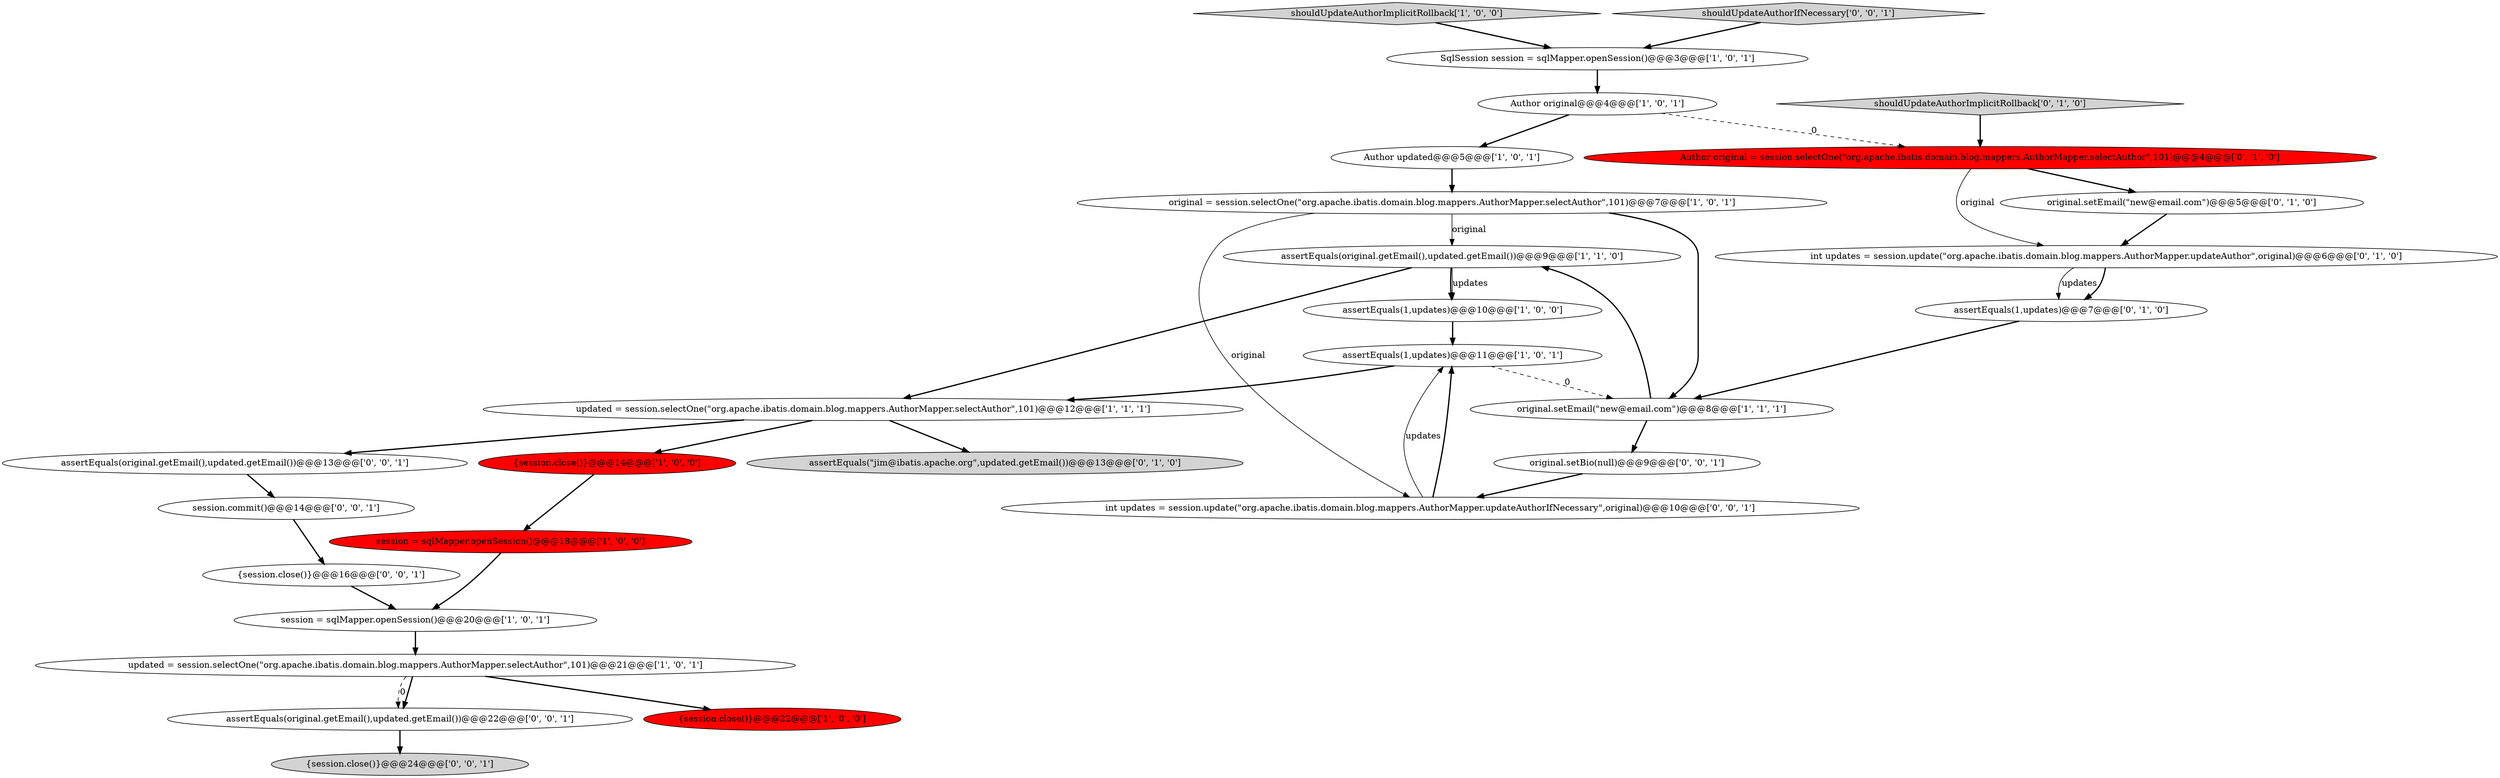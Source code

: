 digraph {
4 [style = filled, label = "Author original@@@4@@@['1', '0', '1']", fillcolor = white, shape = ellipse image = "AAA0AAABBB1BBB"];
5 [style = filled, label = "original = session.selectOne(\"org.apache.ibatis.domain.blog.mappers.AuthorMapper.selectAuthor\",101)@@@7@@@['1', '0', '1']", fillcolor = white, shape = ellipse image = "AAA0AAABBB1BBB"];
27 [style = filled, label = "original.setBio(null)@@@9@@@['0', '0', '1']", fillcolor = white, shape = ellipse image = "AAA0AAABBB3BBB"];
12 [style = filled, label = "assertEquals(1,updates)@@@11@@@['1', '0', '1']", fillcolor = white, shape = ellipse image = "AAA0AAABBB1BBB"];
15 [style = filled, label = "int updates = session.update(\"org.apache.ibatis.domain.blog.mappers.AuthorMapper.updateAuthor\",original)@@@6@@@['0', '1', '0']", fillcolor = white, shape = ellipse image = "AAA0AAABBB2BBB"];
10 [style = filled, label = "updated = session.selectOne(\"org.apache.ibatis.domain.blog.mappers.AuthorMapper.selectAuthor\",101)@@@21@@@['1', '0', '1']", fillcolor = white, shape = ellipse image = "AAA0AAABBB1BBB"];
18 [style = filled, label = "assertEquals(1,updates)@@@7@@@['0', '1', '0']", fillcolor = white, shape = ellipse image = "AAA0AAABBB2BBB"];
24 [style = filled, label = "assertEquals(original.getEmail(),updated.getEmail())@@@13@@@['0', '0', '1']", fillcolor = white, shape = ellipse image = "AAA0AAABBB3BBB"];
14 [style = filled, label = "shouldUpdateAuthorImplicitRollback['1', '0', '0']", fillcolor = lightgray, shape = diamond image = "AAA0AAABBB1BBB"];
23 [style = filled, label = "session.commit()@@@14@@@['0', '0', '1']", fillcolor = white, shape = ellipse image = "AAA0AAABBB3BBB"];
25 [style = filled, label = "assertEquals(original.getEmail(),updated.getEmail())@@@22@@@['0', '0', '1']", fillcolor = white, shape = ellipse image = "AAA0AAABBB3BBB"];
1 [style = filled, label = "assertEquals(original.getEmail(),updated.getEmail())@@@9@@@['1', '1', '0']", fillcolor = white, shape = ellipse image = "AAA0AAABBB1BBB"];
7 [style = filled, label = "session = sqlMapper.openSession()@@@20@@@['1', '0', '1']", fillcolor = white, shape = ellipse image = "AAA0AAABBB1BBB"];
3 [style = filled, label = "{session.close()}@@@14@@@['1', '0', '0']", fillcolor = red, shape = ellipse image = "AAA1AAABBB1BBB"];
22 [style = filled, label = "int updates = session.update(\"org.apache.ibatis.domain.blog.mappers.AuthorMapper.updateAuthorIfNecessary\",original)@@@10@@@['0', '0', '1']", fillcolor = white, shape = ellipse image = "AAA0AAABBB3BBB"];
17 [style = filled, label = "shouldUpdateAuthorImplicitRollback['0', '1', '0']", fillcolor = lightgray, shape = diamond image = "AAA0AAABBB2BBB"];
21 [style = filled, label = "{session.close()}@@@24@@@['0', '0', '1']", fillcolor = lightgray, shape = ellipse image = "AAA0AAABBB3BBB"];
8 [style = filled, label = "updated = session.selectOne(\"org.apache.ibatis.domain.blog.mappers.AuthorMapper.selectAuthor\",101)@@@12@@@['1', '1', '1']", fillcolor = white, shape = ellipse image = "AAA0AAABBB1BBB"];
19 [style = filled, label = "original.setEmail(\"new@email.com\")@@@5@@@['0', '1', '0']", fillcolor = white, shape = ellipse image = "AAA0AAABBB2BBB"];
26 [style = filled, label = "{session.close()}@@@16@@@['0', '0', '1']", fillcolor = white, shape = ellipse image = "AAA0AAABBB3BBB"];
6 [style = filled, label = "original.setEmail(\"new@email.com\")@@@8@@@['1', '1', '1']", fillcolor = white, shape = ellipse image = "AAA0AAABBB1BBB"];
2 [style = filled, label = "assertEquals(1,updates)@@@10@@@['1', '0', '0']", fillcolor = white, shape = ellipse image = "AAA0AAABBB1BBB"];
9 [style = filled, label = "session = sqlMapper.openSession()@@@18@@@['1', '0', '0']", fillcolor = red, shape = ellipse image = "AAA1AAABBB1BBB"];
11 [style = filled, label = "SqlSession session = sqlMapper.openSession()@@@3@@@['1', '0', '1']", fillcolor = white, shape = ellipse image = "AAA0AAABBB1BBB"];
16 [style = filled, label = "assertEquals(\"jim@ibatis.apache.org\",updated.getEmail())@@@13@@@['0', '1', '0']", fillcolor = lightgray, shape = ellipse image = "AAA0AAABBB2BBB"];
0 [style = filled, label = "Author updated@@@5@@@['1', '0', '1']", fillcolor = white, shape = ellipse image = "AAA0AAABBB1BBB"];
13 [style = filled, label = "{session.close()}@@@22@@@['1', '0', '0']", fillcolor = red, shape = ellipse image = "AAA1AAABBB1BBB"];
20 [style = filled, label = "Author original = session.selectOne(\"org.apache.ibatis.domain.blog.mappers.AuthorMapper.selectAuthor\",101)@@@4@@@['0', '1', '0']", fillcolor = red, shape = ellipse image = "AAA1AAABBB2BBB"];
28 [style = filled, label = "shouldUpdateAuthorIfNecessary['0', '0', '1']", fillcolor = lightgray, shape = diamond image = "AAA0AAABBB3BBB"];
8->16 [style = bold, label=""];
1->8 [style = bold, label=""];
26->7 [style = bold, label=""];
15->18 [style = solid, label="updates"];
7->10 [style = bold, label=""];
28->11 [style = bold, label=""];
11->4 [style = bold, label=""];
8->3 [style = bold, label=""];
23->26 [style = bold, label=""];
9->7 [style = bold, label=""];
27->22 [style = bold, label=""];
15->18 [style = bold, label=""];
2->12 [style = bold, label=""];
4->0 [style = bold, label=""];
3->9 [style = bold, label=""];
6->1 [style = bold, label=""];
6->27 [style = bold, label=""];
12->6 [style = dashed, label="0"];
20->15 [style = solid, label="original"];
5->6 [style = bold, label=""];
10->13 [style = bold, label=""];
18->6 [style = bold, label=""];
10->25 [style = bold, label=""];
4->20 [style = dashed, label="0"];
12->8 [style = bold, label=""];
22->12 [style = bold, label=""];
5->22 [style = solid, label="original"];
1->2 [style = solid, label="updates"];
1->2 [style = bold, label=""];
5->1 [style = solid, label="original"];
19->15 [style = bold, label=""];
20->19 [style = bold, label=""];
14->11 [style = bold, label=""];
10->25 [style = dashed, label="0"];
22->12 [style = solid, label="updates"];
25->21 [style = bold, label=""];
0->5 [style = bold, label=""];
17->20 [style = bold, label=""];
24->23 [style = bold, label=""];
8->24 [style = bold, label=""];
}

